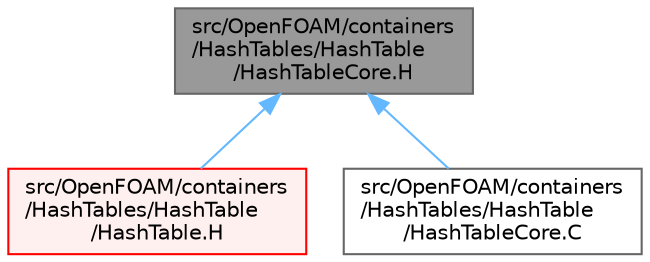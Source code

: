 digraph "src/OpenFOAM/containers/HashTables/HashTable/HashTableCore.H"
{
 // LATEX_PDF_SIZE
  bgcolor="transparent";
  edge [fontname=Helvetica,fontsize=10,labelfontname=Helvetica,labelfontsize=10];
  node [fontname=Helvetica,fontsize=10,shape=box,height=0.2,width=0.4];
  Node1 [id="Node000001",label="src/OpenFOAM/containers\l/HashTables/HashTable\l/HashTableCore.H",height=0.2,width=0.4,color="gray40", fillcolor="grey60", style="filled", fontcolor="black",tooltip=" "];
  Node1 -> Node2 [id="edge1_Node000001_Node000002",dir="back",color="steelblue1",style="solid",tooltip=" "];
  Node2 [id="Node000002",label="src/OpenFOAM/containers\l/HashTables/HashTable\l/HashTable.H",height=0.2,width=0.4,color="red", fillcolor="#FFF0F0", style="filled",URL="$HashTable_8H.html",tooltip=" "];
  Node1 -> Node8009 [id="edge2_Node000001_Node008009",dir="back",color="steelblue1",style="solid",tooltip=" "];
  Node8009 [id="Node008009",label="src/OpenFOAM/containers\l/HashTables/HashTable\l/HashTableCore.C",height=0.2,width=0.4,color="grey40", fillcolor="white", style="filled",URL="$HashTableCore_8C.html",tooltip=" "];
}
